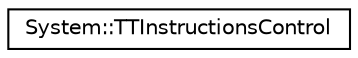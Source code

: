 digraph G
{
  edge [fontname="Helvetica",fontsize="10",labelfontname="Helvetica",labelfontsize="10"];
  node [fontname="Helvetica",fontsize="10",shape=record];
  rankdir="LR";
  Node1 [label="System::TTInstructionsControl",height=0.2,width=0.4,color="black", fillcolor="white", style="filled",URL="$class_system_1_1_t_t_instructions_control.html"];
}
